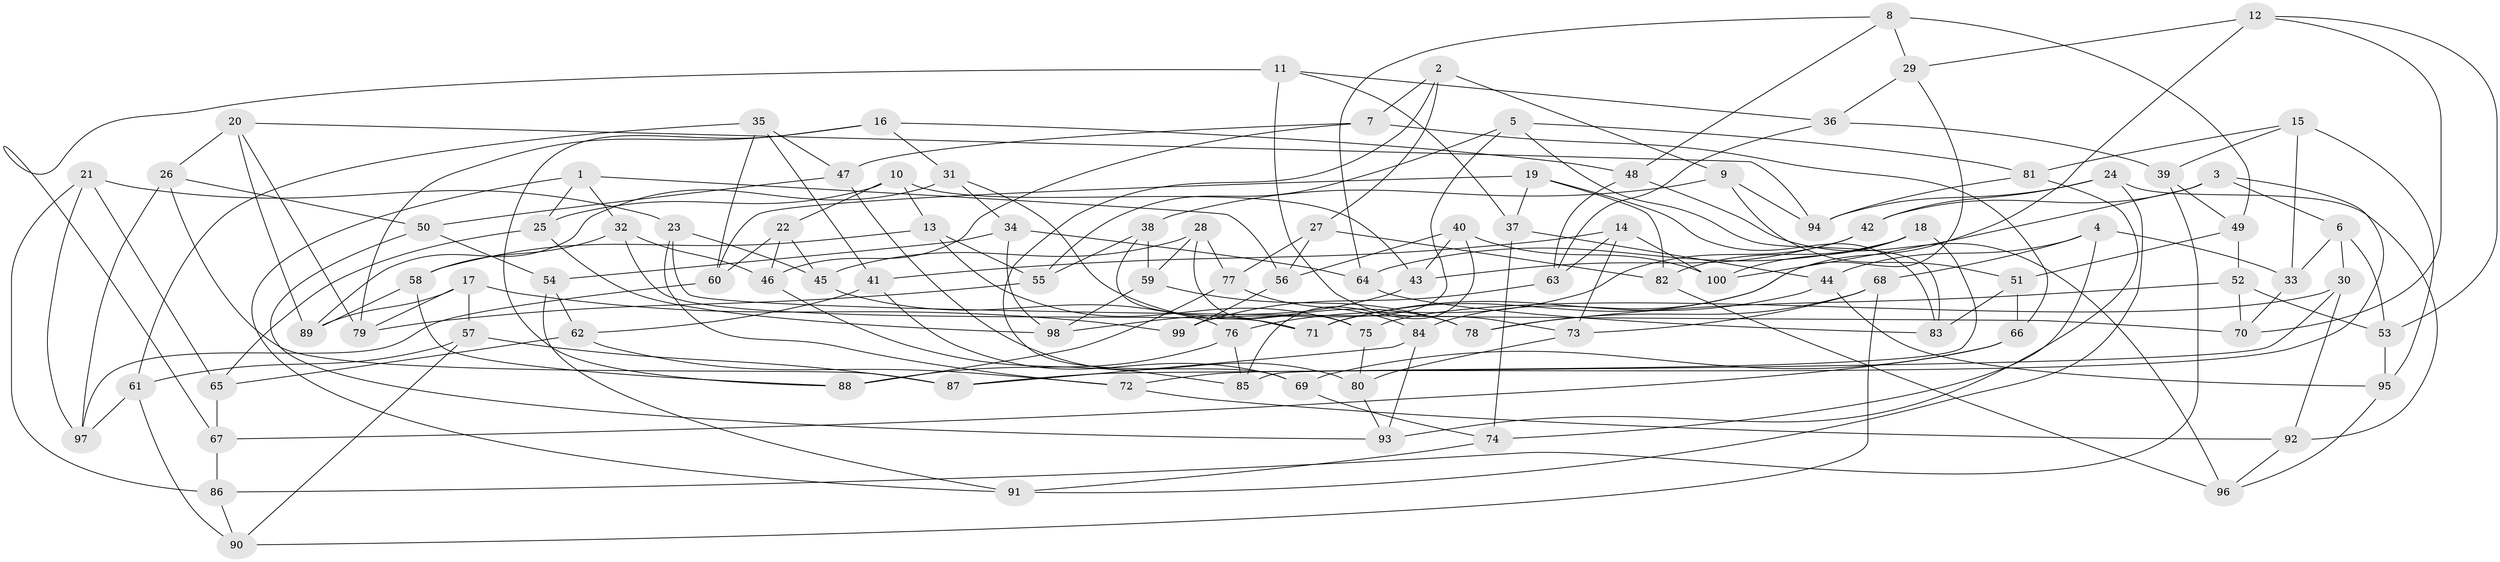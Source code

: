 // Generated by graph-tools (version 1.1) at 2025/11/02/21/25 10:11:16]
// undirected, 100 vertices, 200 edges
graph export_dot {
graph [start="1"]
  node [color=gray90,style=filled];
  1;
  2;
  3;
  4;
  5;
  6;
  7;
  8;
  9;
  10;
  11;
  12;
  13;
  14;
  15;
  16;
  17;
  18;
  19;
  20;
  21;
  22;
  23;
  24;
  25;
  26;
  27;
  28;
  29;
  30;
  31;
  32;
  33;
  34;
  35;
  36;
  37;
  38;
  39;
  40;
  41;
  42;
  43;
  44;
  45;
  46;
  47;
  48;
  49;
  50;
  51;
  52;
  53;
  54;
  55;
  56;
  57;
  58;
  59;
  60;
  61;
  62;
  63;
  64;
  65;
  66;
  67;
  68;
  69;
  70;
  71;
  72;
  73;
  74;
  75;
  76;
  77;
  78;
  79;
  80;
  81;
  82;
  83;
  84;
  85;
  86;
  87;
  88;
  89;
  90;
  91;
  92;
  93;
  94;
  95;
  96;
  97;
  98;
  99;
  100;
  1 -- 91;
  1 -- 25;
  1 -- 56;
  1 -- 32;
  2 -- 9;
  2 -- 7;
  2 -- 27;
  2 -- 69;
  3 -- 100;
  3 -- 72;
  3 -- 42;
  3 -- 6;
  4 -- 68;
  4 -- 33;
  4 -- 44;
  4 -- 74;
  5 -- 55;
  5 -- 81;
  5 -- 83;
  5 -- 99;
  6 -- 30;
  6 -- 33;
  6 -- 53;
  7 -- 66;
  7 -- 47;
  7 -- 46;
  8 -- 29;
  8 -- 49;
  8 -- 48;
  8 -- 64;
  9 -- 51;
  9 -- 38;
  9 -- 94;
  10 -- 13;
  10 -- 43;
  10 -- 25;
  10 -- 22;
  11 -- 37;
  11 -- 36;
  11 -- 67;
  11 -- 73;
  12 -- 70;
  12 -- 71;
  12 -- 29;
  12 -- 53;
  13 -- 75;
  13 -- 58;
  13 -- 55;
  14 -- 41;
  14 -- 73;
  14 -- 63;
  14 -- 100;
  15 -- 33;
  15 -- 81;
  15 -- 39;
  15 -- 95;
  16 -- 88;
  16 -- 31;
  16 -- 79;
  16 -- 48;
  17 -- 89;
  17 -- 57;
  17 -- 79;
  17 -- 99;
  18 -- 100;
  18 -- 85;
  18 -- 64;
  18 -- 82;
  19 -- 83;
  19 -- 82;
  19 -- 37;
  19 -- 60;
  20 -- 89;
  20 -- 79;
  20 -- 26;
  20 -- 94;
  21 -- 65;
  21 -- 97;
  21 -- 23;
  21 -- 86;
  22 -- 45;
  22 -- 60;
  22 -- 46;
  23 -- 70;
  23 -- 72;
  23 -- 45;
  24 -- 92;
  24 -- 94;
  24 -- 91;
  24 -- 42;
  25 -- 98;
  25 -- 65;
  26 -- 97;
  26 -- 50;
  26 -- 87;
  27 -- 77;
  27 -- 56;
  27 -- 82;
  28 -- 45;
  28 -- 75;
  28 -- 77;
  28 -- 59;
  29 -- 36;
  29 -- 84;
  30 -- 87;
  30 -- 75;
  30 -- 92;
  31 -- 34;
  31 -- 78;
  31 -- 89;
  32 -- 46;
  32 -- 71;
  32 -- 58;
  33 -- 70;
  34 -- 54;
  34 -- 98;
  34 -- 64;
  35 -- 60;
  35 -- 61;
  35 -- 41;
  35 -- 47;
  36 -- 63;
  36 -- 39;
  37 -- 74;
  37 -- 44;
  38 -- 71;
  38 -- 59;
  38 -- 55;
  39 -- 86;
  39 -- 49;
  40 -- 56;
  40 -- 43;
  40 -- 85;
  40 -- 100;
  41 -- 69;
  41 -- 62;
  42 -- 76;
  42 -- 43;
  43 -- 98;
  44 -- 71;
  44 -- 95;
  45 -- 76;
  46 -- 85;
  47 -- 50;
  47 -- 80;
  48 -- 96;
  48 -- 63;
  49 -- 52;
  49 -- 51;
  50 -- 93;
  50 -- 54;
  51 -- 83;
  51 -- 66;
  52 -- 70;
  52 -- 53;
  52 -- 78;
  53 -- 95;
  54 -- 62;
  54 -- 91;
  55 -- 79;
  56 -- 99;
  57 -- 90;
  57 -- 87;
  57 -- 61;
  58 -- 88;
  58 -- 89;
  59 -- 98;
  59 -- 78;
  60 -- 97;
  61 -- 90;
  61 -- 97;
  62 -- 65;
  62 -- 72;
  63 -- 99;
  64 -- 83;
  65 -- 67;
  66 -- 69;
  66 -- 67;
  67 -- 86;
  68 -- 78;
  68 -- 73;
  68 -- 90;
  69 -- 74;
  72 -- 92;
  73 -- 80;
  74 -- 91;
  75 -- 80;
  76 -- 88;
  76 -- 85;
  77 -- 84;
  77 -- 88;
  80 -- 93;
  81 -- 93;
  81 -- 94;
  82 -- 96;
  84 -- 87;
  84 -- 93;
  86 -- 90;
  92 -- 96;
  95 -- 96;
}
